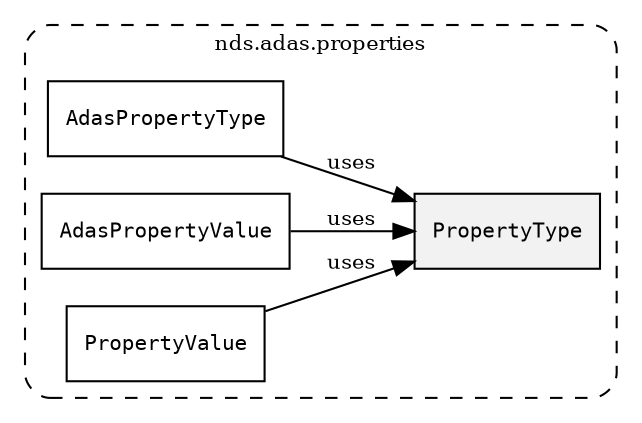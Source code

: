 /**
 * This dot file creates symbol collaboration diagram for PropertyType.
 */
digraph ZSERIO
{
    node [shape=box, fontsize=10];
    rankdir="LR";
    fontsize=10;
    tooltip="PropertyType collaboration diagram";

    subgraph "cluster_nds.adas.properties"
    {
        style="dashed, rounded";
        label="nds.adas.properties";
        tooltip="Package nds.adas.properties";
        href="../../../content/packages/nds.adas.properties.html#Package-nds-adas-properties";
        target="_parent";

        "PropertyType" [style="filled", fillcolor="#0000000D", target="_parent", label=<<font face="monospace"><table align="center" border="0" cellspacing="0" cellpadding="0"><tr><td href="../../../content/packages/nds.adas.properties.html#Enum-PropertyType" title="Enum defined in nds.adas.properties">PropertyType</td></tr></table></font>>];
        "AdasPropertyType" [target="_parent", label=<<font face="monospace"><table align="center" border="0" cellspacing="0" cellpadding="0"><tr><td href="../../../content/packages/nds.adas.properties.html#Structure-AdasPropertyType" title="Structure defined in nds.adas.properties">AdasPropertyType</td></tr></table></font>>];
        "AdasPropertyValue" [target="_parent", label=<<font face="monospace"><table align="center" border="0" cellspacing="0" cellpadding="0"><tr><td href="../../../content/packages/nds.adas.properties.html#Structure-AdasPropertyValue" title="Structure defined in nds.adas.properties">AdasPropertyValue</td></tr></table></font>>];
        "PropertyValue" [target="_parent", label=<<font face="monospace"><table align="center" border="0" cellspacing="0" cellpadding="0"><tr><td href="../../../content/packages/nds.adas.properties.html#Choice-PropertyValue" title="Choice defined in nds.adas.properties">PropertyValue</td></tr></table></font>>];
    }

    "AdasPropertyType" -> "PropertyType" [label="uses", fontsize=10];
    "AdasPropertyValue" -> "PropertyType" [label="uses", fontsize=10];
    "PropertyValue" -> "PropertyType" [label="uses", fontsize=10];
}
